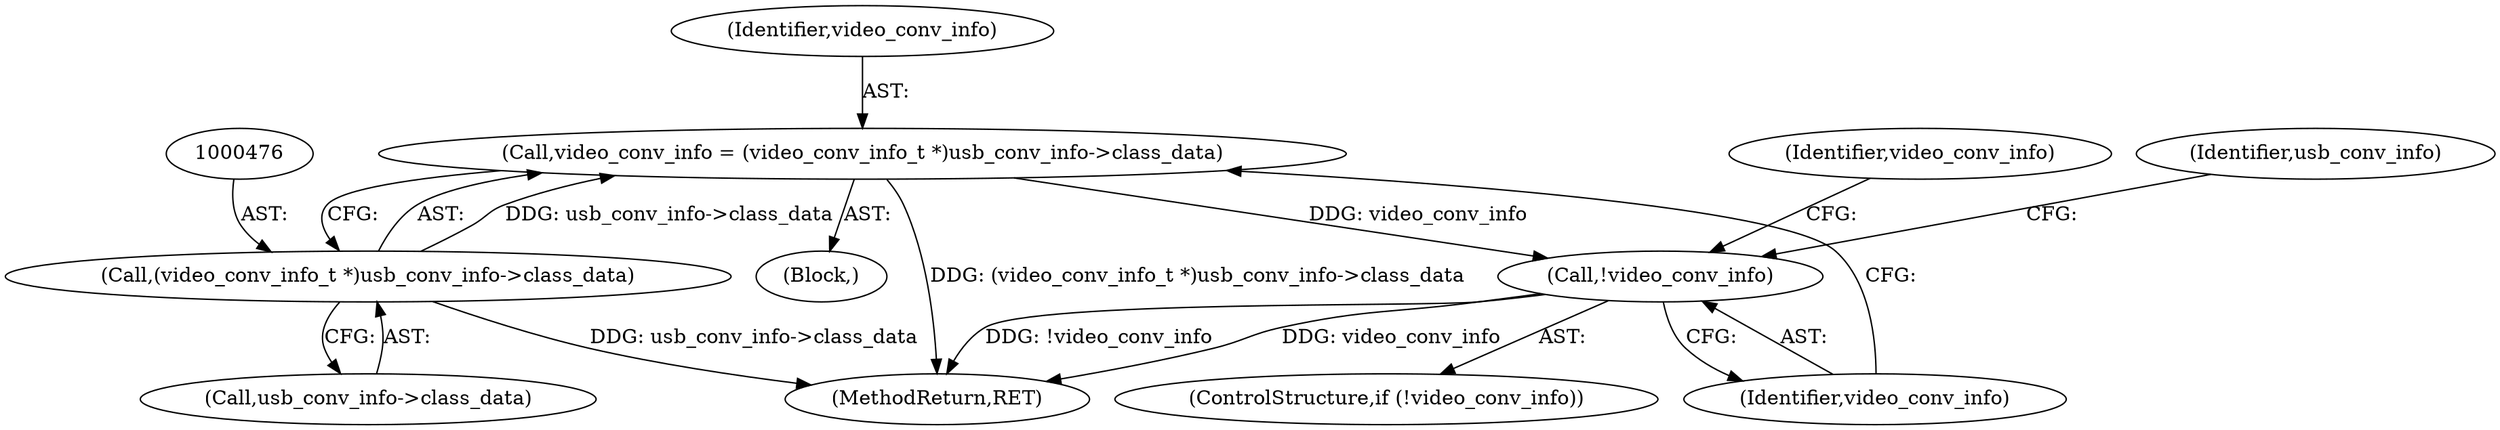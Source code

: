 digraph "0_wireshark_2cb5985bf47bdc8bea78d28483ed224abdd33dc6_2@pointer" {
"1000473" [label="(Call,video_conv_info = (video_conv_info_t *)usb_conv_info->class_data)"];
"1000475" [label="(Call,(video_conv_info_t *)usb_conv_info->class_data)"];
"1000481" [label="(Call,!video_conv_info)"];
"1000475" [label="(Call,(video_conv_info_t *)usb_conv_info->class_data)"];
"1000480" [label="(ControlStructure,if (!video_conv_info))"];
"1000481" [label="(Call,!video_conv_info)"];
"1000509" [label="(Identifier,usb_conv_info)"];
"1000482" [label="(Identifier,video_conv_info)"];
"1000556" [label="(MethodReturn,RET)"];
"1000473" [label="(Call,video_conv_info = (video_conv_info_t *)usb_conv_info->class_data)"];
"1000477" [label="(Call,usb_conv_info->class_data)"];
"1000485" [label="(Identifier,video_conv_info)"];
"1000474" [label="(Identifier,video_conv_info)"];
"1000465" [label="(Block,)"];
"1000473" -> "1000465"  [label="AST: "];
"1000473" -> "1000475"  [label="CFG: "];
"1000474" -> "1000473"  [label="AST: "];
"1000475" -> "1000473"  [label="AST: "];
"1000482" -> "1000473"  [label="CFG: "];
"1000473" -> "1000556"  [label="DDG: (video_conv_info_t *)usb_conv_info->class_data"];
"1000475" -> "1000473"  [label="DDG: usb_conv_info->class_data"];
"1000473" -> "1000481"  [label="DDG: video_conv_info"];
"1000475" -> "1000477"  [label="CFG: "];
"1000476" -> "1000475"  [label="AST: "];
"1000477" -> "1000475"  [label="AST: "];
"1000475" -> "1000556"  [label="DDG: usb_conv_info->class_data"];
"1000481" -> "1000480"  [label="AST: "];
"1000481" -> "1000482"  [label="CFG: "];
"1000482" -> "1000481"  [label="AST: "];
"1000485" -> "1000481"  [label="CFG: "];
"1000509" -> "1000481"  [label="CFG: "];
"1000481" -> "1000556"  [label="DDG: !video_conv_info"];
"1000481" -> "1000556"  [label="DDG: video_conv_info"];
}
